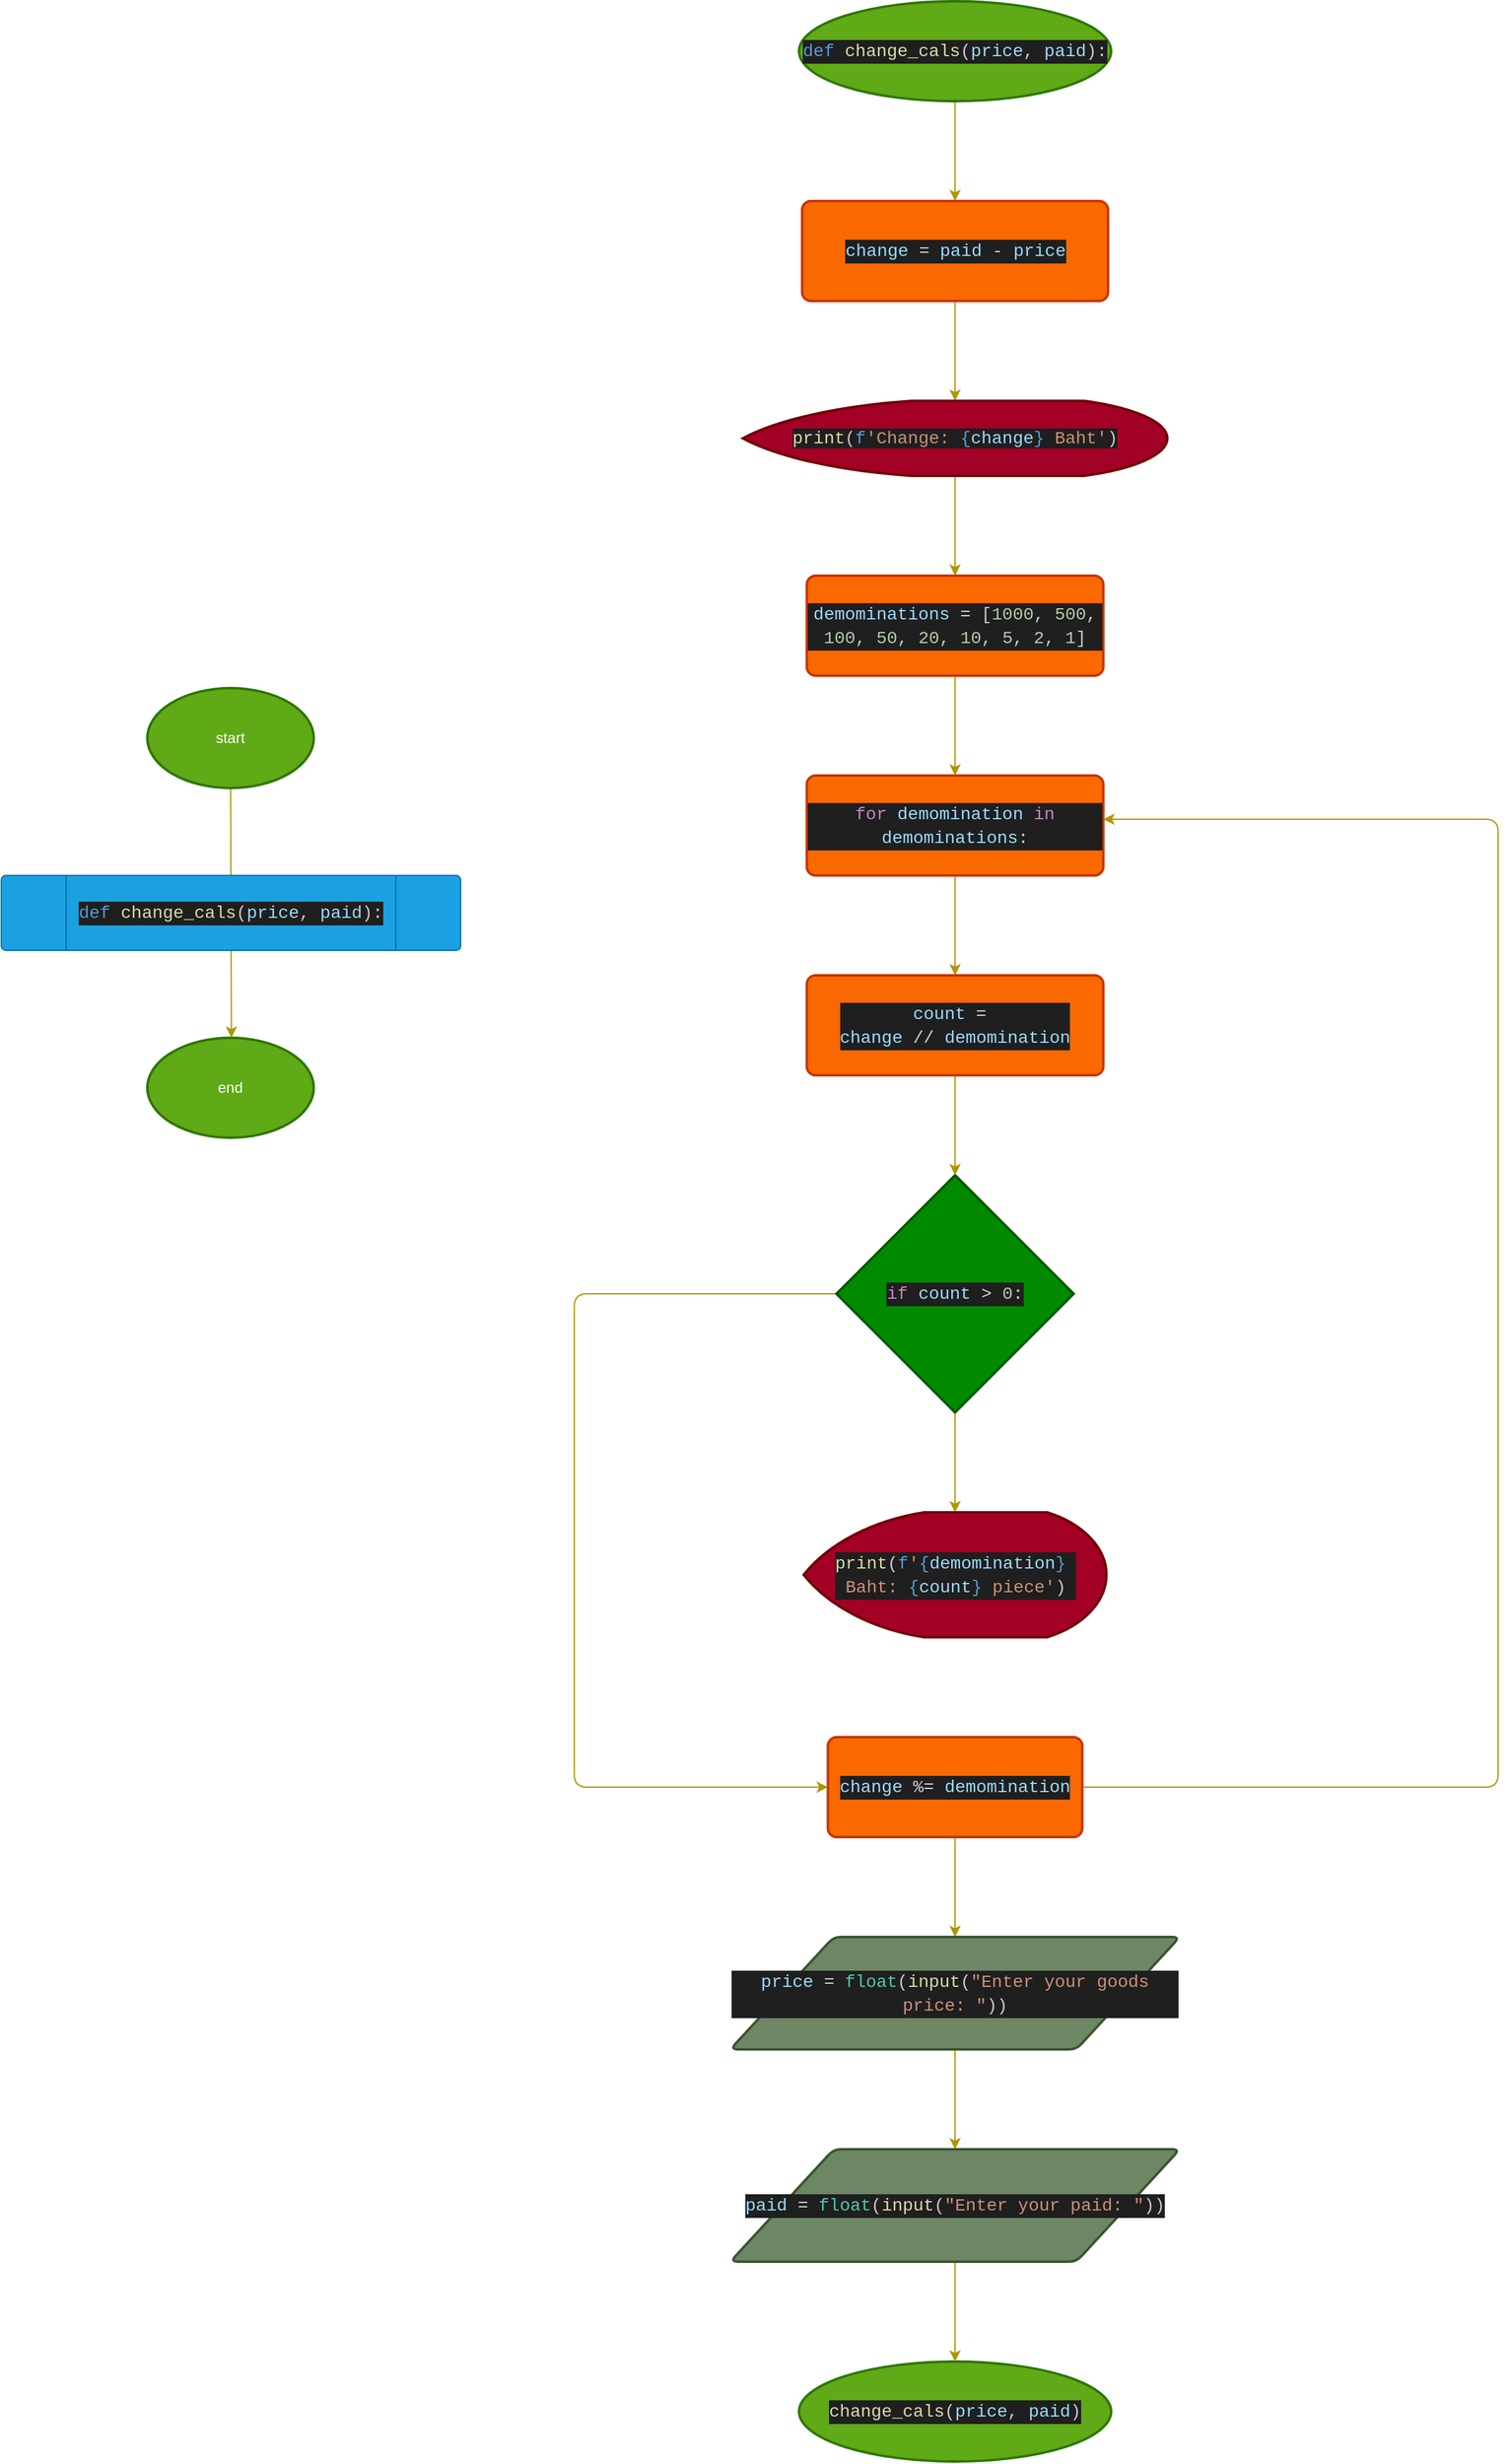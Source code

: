 <mxfile>
    <diagram id="967VG9Y2KLdyc3kbeUSN" name="Page-1">
        <mxGraphModel dx="1770" dy="1139" grid="1" gridSize="10" guides="1" tooltips="1" connect="1" arrows="1" fold="1" page="1" pageScale="1" pageWidth="850" pageHeight="1100" math="0" shadow="0">
            <root>
                <mxCell id="0"/>
                <mxCell id="1" parent="0"/>
                <mxCell id="12" value="" style="edgeStyle=none;html=1;fillColor=#e3c800;strokeColor=#B09500;" parent="1" source="2" target="10" edge="1">
                    <mxGeometry relative="1" as="geometry"/>
                </mxCell>
                <mxCell id="2" value="start" style="strokeWidth=2;html=1;shape=mxgraph.flowchart.start_1;whiteSpace=wrap;fillColor=#60a917;fontColor=#ffffff;strokeColor=#2D7600;" parent="1" vertex="1">
                    <mxGeometry x="358" y="590" width="133.33" height="80" as="geometry"/>
                </mxCell>
                <mxCell id="4" value="end" style="strokeWidth=2;html=1;shape=mxgraph.flowchart.start_1;whiteSpace=wrap;fillColor=#60a917;fontColor=#ffffff;strokeColor=#2D7600;" parent="1" vertex="1">
                    <mxGeometry x="358" y="870" width="133.33" height="80" as="geometry"/>
                </mxCell>
                <mxCell id="13" value="" style="edgeStyle=none;html=1;fillColor=#e3c800;strokeColor=#B09500;" parent="1" source="9" edge="1">
                    <mxGeometry relative="1" as="geometry">
                        <mxPoint x="425.357" y="870" as="targetPoint"/>
                    </mxGeometry>
                </mxCell>
                <mxCell id="9" value="" style="verticalLabelPosition=bottom;verticalAlign=top;html=1;shape=process;whiteSpace=wrap;rounded=1;size=0.14;arcSize=6;fillColor=#1ba1e2;fontColor=#ffffff;strokeColor=#006EAF;" parent="1" vertex="1">
                    <mxGeometry x="241" y="740" width="368" height="60" as="geometry"/>
                </mxCell>
                <mxCell id="10" value="&lt;div style=&quot;color: rgb(204, 204, 204); background-color: rgb(31, 31, 31); font-family: Consolas, &amp;quot;Courier New&amp;quot;, monospace; font-size: 14px; line-height: 19px;&quot;&gt;&lt;div&gt;&lt;span style=&quot;color: #569cd6;&quot;&gt;def&lt;/span&gt; &lt;span style=&quot;color: #dcdcaa;&quot;&gt;change_cals&lt;/span&gt;(&lt;span style=&quot;color: #9cdcfe;&quot;&gt;price&lt;/span&gt;, &lt;span style=&quot;color: #9cdcfe;&quot;&gt;paid&lt;/span&gt;):&lt;/div&gt;&lt;/div&gt;" style="text;html=1;align=center;verticalAlign=middle;whiteSpace=wrap;rounded=0;" parent="1" vertex="1">
                    <mxGeometry x="291" y="755" width="268" height="30" as="geometry"/>
                </mxCell>
                <mxCell id="31" value="" style="edgeStyle=none;html=1;fillColor=#e3c800;strokeColor=#B09500;" parent="1" source="15" target="16" edge="1">
                    <mxGeometry relative="1" as="geometry"/>
                </mxCell>
                <mxCell id="15" value="&lt;div style=&quot;color: rgb(204, 204, 204); background-color: rgb(31, 31, 31); font-family: Consolas, &amp;quot;Courier New&amp;quot;, monospace; font-size: 14px; line-height: 19px;&quot;&gt;&lt;div&gt;&lt;span style=&quot;color: #569cd6;&quot;&gt;def&lt;/span&gt; &lt;span style=&quot;color: #dcdcaa;&quot;&gt;change_cals&lt;/span&gt;(&lt;span style=&quot;color: #9cdcfe;&quot;&gt;price&lt;/span&gt;, &lt;span style=&quot;color: #9cdcfe;&quot;&gt;paid&lt;/span&gt;):&lt;/div&gt;&lt;/div&gt;" style="strokeWidth=2;html=1;shape=mxgraph.flowchart.start_1;whiteSpace=wrap;fillColor=#60a917;fontColor=#ffffff;strokeColor=#2D7600;" parent="1" vertex="1">
                    <mxGeometry x="880" y="40" width="250" height="80" as="geometry"/>
                </mxCell>
                <mxCell id="30" value="" style="edgeStyle=none;html=1;fillColor=#e3c800;strokeColor=#B09500;" parent="1" source="16" target="18" edge="1">
                    <mxGeometry relative="1" as="geometry"/>
                </mxCell>
                <mxCell id="16" value="&lt;div style=&quot;color: rgb(204, 204, 204); background-color: rgb(31, 31, 31); font-family: Consolas, &amp;quot;Courier New&amp;quot;, monospace; font-size: 14px; line-height: 19px;&quot;&gt;&lt;div&gt;&lt;span style=&quot;color: #9cdcfe;&quot;&gt;change&lt;/span&gt; &lt;span style=&quot;color: #d4d4d4;&quot;&gt;=&lt;/span&gt; &lt;span style=&quot;color: #9cdcfe;&quot;&gt;paid&lt;/span&gt; &lt;span style=&quot;color: #d4d4d4;&quot;&gt;-&lt;/span&gt; &lt;span style=&quot;color: #9cdcfe;&quot;&gt;price&lt;/span&gt;&lt;/div&gt;&lt;div&gt;&lt;/div&gt;&lt;/div&gt;" style="rounded=1;whiteSpace=wrap;html=1;absoluteArcSize=1;arcSize=14;strokeWidth=2;fillColor=#fa6800;fontColor=#000000;strokeColor=#C73500;" parent="1" vertex="1">
                    <mxGeometry x="882.5" y="200" width="245" height="80" as="geometry"/>
                </mxCell>
                <mxCell id="29" value="" style="edgeStyle=none;html=1;fillColor=#e3c800;strokeColor=#B09500;" parent="1" source="18" target="19" edge="1">
                    <mxGeometry relative="1" as="geometry"/>
                </mxCell>
                <mxCell id="18" value="&lt;span style=&quot;font-family: Consolas, &amp;quot;Courier New&amp;quot;, monospace; font-size: 14px; background-color: rgb(31, 31, 31); color: rgb(220, 220, 170);&quot;&gt;print&lt;/span&gt;&lt;span style=&quot;color: rgb(204, 204, 204); font-family: Consolas, &amp;quot;Courier New&amp;quot;, monospace; font-size: 14px; background-color: rgb(31, 31, 31);&quot;&gt;(&lt;/span&gt;&lt;span style=&quot;font-family: Consolas, &amp;quot;Courier New&amp;quot;, monospace; font-size: 14px; background-color: rgb(31, 31, 31); color: rgb(86, 156, 214);&quot;&gt;f&lt;/span&gt;&lt;span style=&quot;font-family: Consolas, &amp;quot;Courier New&amp;quot;, monospace; font-size: 14px; background-color: rgb(31, 31, 31); color: rgb(206, 145, 120);&quot;&gt;'Change:&amp;nbsp;&lt;/span&gt;&lt;span style=&quot;font-family: Consolas, &amp;quot;Courier New&amp;quot;, monospace; font-size: 14px; background-color: rgb(31, 31, 31); color: rgb(86, 156, 214);&quot;&gt;{&lt;/span&gt;&lt;span style=&quot;font-family: Consolas, &amp;quot;Courier New&amp;quot;, monospace; font-size: 14px; background-color: rgb(31, 31, 31); color: rgb(156, 220, 254);&quot;&gt;change&lt;/span&gt;&lt;span style=&quot;font-family: Consolas, &amp;quot;Courier New&amp;quot;, monospace; font-size: 14px; background-color: rgb(31, 31, 31); color: rgb(86, 156, 214);&quot;&gt;}&lt;/span&gt;&lt;span style=&quot;font-family: Consolas, &amp;quot;Courier New&amp;quot;, monospace; font-size: 14px; background-color: rgb(31, 31, 31); color: rgb(206, 145, 120);&quot;&gt;&amp;nbsp;Baht'&lt;/span&gt;&lt;span style=&quot;color: rgb(204, 204, 204); font-family: Consolas, &amp;quot;Courier New&amp;quot;, monospace; font-size: 14px; background-color: rgb(31, 31, 31);&quot;&gt;)&lt;/span&gt;" style="strokeWidth=2;html=1;shape=mxgraph.flowchart.display;whiteSpace=wrap;fillColor=#a20025;fontColor=#ffffff;strokeColor=#6F0000;" parent="1" vertex="1">
                    <mxGeometry x="835" y="360" width="340" height="60" as="geometry"/>
                </mxCell>
                <mxCell id="28" value="" style="edgeStyle=none;html=1;fillColor=#e3c800;strokeColor=#B09500;" parent="1" source="19" target="22" edge="1">
                    <mxGeometry relative="1" as="geometry"/>
                </mxCell>
                <mxCell id="19" value="&lt;div style=&quot;color: rgb(204, 204, 204); background-color: rgb(31, 31, 31); font-family: Consolas, &amp;quot;Courier New&amp;quot;, monospace; font-size: 14px; line-height: 19px;&quot;&gt;&lt;div&gt;&lt;div style=&quot;line-height: 19px;&quot;&gt;&lt;div&gt;&lt;span style=&quot;color: #9cdcfe;&quot;&gt;demominations&lt;/span&gt; &lt;span style=&quot;color: #d4d4d4;&quot;&gt;=&lt;/span&gt; [&lt;span style=&quot;color: #b5cea8;&quot;&gt;1000&lt;/span&gt;, &lt;span style=&quot;color: #b5cea8;&quot;&gt;500&lt;/span&gt;, &lt;span style=&quot;color: #b5cea8;&quot;&gt;100&lt;/span&gt;, &lt;span style=&quot;color: #b5cea8;&quot;&gt;50&lt;/span&gt;, &lt;span style=&quot;color: #b5cea8;&quot;&gt;20&lt;/span&gt;, &lt;span style=&quot;color: #b5cea8;&quot;&gt;10&lt;/span&gt;, &lt;span style=&quot;color: #b5cea8;&quot;&gt;5&lt;/span&gt;, &lt;span style=&quot;color: #b5cea8;&quot;&gt;2&lt;/span&gt;, &lt;span style=&quot;color: #b5cea8;&quot;&gt;1&lt;/span&gt;]&lt;/div&gt;&lt;/div&gt;&lt;/div&gt;&lt;div&gt;&lt;/div&gt;&lt;/div&gt;" style="rounded=1;whiteSpace=wrap;html=1;absoluteArcSize=1;arcSize=14;strokeWidth=2;fillColor=#fa6800;fontColor=#000000;strokeColor=#C73500;" parent="1" vertex="1">
                    <mxGeometry x="886.25" y="500" width="237.5" height="80" as="geometry"/>
                </mxCell>
                <mxCell id="37" value="" style="edgeStyle=none;html=1;fillColor=#e3c800;strokeColor=#B09500;" parent="1" source="22" target="24" edge="1">
                    <mxGeometry relative="1" as="geometry"/>
                </mxCell>
                <mxCell id="22" value="&lt;div style=&quot;color: rgb(204, 204, 204); background-color: rgb(31, 31, 31); font-family: Consolas, &amp;quot;Courier New&amp;quot;, monospace; font-size: 14px; line-height: 19px;&quot;&gt;&lt;div&gt;&lt;div style=&quot;line-height: 19px;&quot;&gt;&lt;div style=&quot;line-height: 19px;&quot;&gt;&lt;div&gt;&lt;span style=&quot;color: #c586c0;&quot;&gt;for&lt;/span&gt; &lt;span style=&quot;color: #9cdcfe;&quot;&gt;demomination&lt;/span&gt; &lt;span style=&quot;color: #c586c0;&quot;&gt;in&lt;/span&gt; &lt;span style=&quot;color: #9cdcfe;&quot;&gt;demominations&lt;/span&gt;:&lt;/div&gt;&lt;div&gt;&lt;/div&gt;&lt;/div&gt;&lt;/div&gt;&lt;/div&gt;&lt;div&gt;&lt;/div&gt;&lt;/div&gt;" style="rounded=1;whiteSpace=wrap;html=1;absoluteArcSize=1;arcSize=14;strokeWidth=2;fillColor=#fa6800;fontColor=#000000;strokeColor=#C73500;" parent="1" vertex="1">
                    <mxGeometry x="886.25" y="660" width="237.5" height="80" as="geometry"/>
                </mxCell>
                <mxCell id="35" value="" style="edgeStyle=none;html=1;fillColor=#e3c800;strokeColor=#B09500;" parent="1" source="23" target="33" edge="1">
                    <mxGeometry relative="1" as="geometry"/>
                </mxCell>
                <mxCell id="36" style="edgeStyle=none;html=1;exitX=0;exitY=0.5;exitDx=0;exitDy=0;exitPerimeter=0;entryX=0;entryY=0.5;entryDx=0;entryDy=0;fillColor=#e3c800;strokeColor=#B09500;" parent="1" source="23" target="34" edge="1">
                    <mxGeometry relative="1" as="geometry">
                        <Array as="points">
                            <mxPoint x="700" y="1075"/>
                            <mxPoint x="700" y="1470"/>
                        </Array>
                    </mxGeometry>
                </mxCell>
                <mxCell id="23" value="&lt;div style=&quot;color: rgb(204, 204, 204); background-color: rgb(31, 31, 31); font-family: Consolas, &amp;quot;Courier New&amp;quot;, monospace; font-size: 14px; line-height: 19px;&quot;&gt;&lt;div style=&quot;line-height: 19px;&quot;&gt;&lt;span style=&quot;color: #c586c0;&quot;&gt;if&lt;/span&gt; &lt;span style=&quot;color: #9cdcfe;&quot;&gt;count&lt;/span&gt; &lt;span style=&quot;color: #d4d4d4;&quot;&gt;&amp;gt;&lt;/span&gt; &lt;span style=&quot;color: #b5cea8;&quot;&gt;0&lt;/span&gt;:&lt;/div&gt;&lt;/div&gt;" style="strokeWidth=2;html=1;shape=mxgraph.flowchart.decision;whiteSpace=wrap;fillColor=#008a00;fontColor=#ffffff;strokeColor=#005700;" parent="1" vertex="1">
                    <mxGeometry x="910" y="980" width="190" height="190" as="geometry"/>
                </mxCell>
                <mxCell id="38" value="" style="edgeStyle=none;html=1;fillColor=#e3c800;strokeColor=#B09500;" parent="1" source="24" target="23" edge="1">
                    <mxGeometry relative="1" as="geometry"/>
                </mxCell>
                <mxCell id="24" value="&lt;div style=&quot;color: rgb(204, 204, 204); background-color: rgb(31, 31, 31); font-family: Consolas, &amp;quot;Courier New&amp;quot;, monospace; font-size: 14px; line-height: 19px;&quot;&gt;&lt;div&gt;&lt;div style=&quot;line-height: 19px;&quot;&gt;&lt;div style=&quot;line-height: 19px;&quot;&gt;&lt;div&gt;&lt;div style=&quot;line-height: 19px;&quot;&gt;&lt;div&gt;&lt;span style=&quot;color: rgb(156, 220, 254);&quot;&gt;count&lt;/span&gt; &lt;span style=&quot;color: rgb(212, 212, 212);&quot;&gt;=&lt;/span&gt;&amp;nbsp;&lt;/div&gt;&lt;div&gt;&lt;span style=&quot;color: rgb(156, 220, 254);&quot;&gt;change&lt;/span&gt; &lt;span style=&quot;color: rgb(212, 212, 212);&quot;&gt;//&lt;/span&gt; &lt;span style=&quot;color: rgb(156, 220, 254);&quot;&gt;demomination&lt;/span&gt;&lt;br&gt;&lt;/div&gt;&lt;div&gt;&lt;/div&gt;&lt;/div&gt;&lt;/div&gt;&lt;div&gt;&lt;/div&gt;&lt;/div&gt;&lt;/div&gt;&lt;/div&gt;&lt;div&gt;&lt;/div&gt;&lt;/div&gt;" style="rounded=1;whiteSpace=wrap;html=1;absoluteArcSize=1;arcSize=14;strokeWidth=2;fillColor=#fa6800;fontColor=#000000;strokeColor=#C73500;" parent="1" vertex="1">
                    <mxGeometry x="886.25" y="820" width="237.5" height="80" as="geometry"/>
                </mxCell>
                <mxCell id="33" value="&lt;div style=&quot;color: rgb(204, 204, 204); background-color: rgb(31, 31, 31); font-family: Consolas, &amp;quot;Courier New&amp;quot;, monospace; font-size: 14px; line-height: 19px;&quot;&gt;&lt;span style=&quot;color: #dcdcaa;&quot;&gt;print&lt;/span&gt;(&lt;span style=&quot;color: #569cd6;&quot;&gt;f&lt;/span&gt;&lt;span style=&quot;color: #ce9178;&quot;&gt;'&lt;/span&gt;&lt;span style=&quot;color: #569cd6;&quot;&gt;{&lt;/span&gt;&lt;span style=&quot;color: #9cdcfe;&quot;&gt;demomination&lt;/span&gt;&lt;span style=&quot;color: #569cd6;&quot;&gt;}&lt;/span&gt;&lt;span style=&quot;color: #ce9178;&quot;&gt;&amp;nbsp;&lt;/span&gt;&lt;/div&gt;&lt;div style=&quot;color: rgb(204, 204, 204); background-color: rgb(31, 31, 31); font-family: Consolas, &amp;quot;Courier New&amp;quot;, monospace; font-size: 14px; line-height: 19px;&quot;&gt;&lt;span style=&quot;color: #ce9178;&quot;&gt;Baht: &lt;/span&gt;&lt;span style=&quot;color: #569cd6;&quot;&gt;{&lt;/span&gt;&lt;span style=&quot;color: #9cdcfe;&quot;&gt;count&lt;/span&gt;&lt;span style=&quot;color: #569cd6;&quot;&gt;}&lt;/span&gt;&lt;span style=&quot;color: #ce9178;&quot;&gt; piece'&lt;/span&gt;)&lt;/div&gt;" style="strokeWidth=2;html=1;shape=mxgraph.flowchart.display;whiteSpace=wrap;fillColor=#a20025;fontColor=#ffffff;strokeColor=#6F0000;" parent="1" vertex="1">
                    <mxGeometry x="883.75" y="1250" width="242.5" height="100" as="geometry"/>
                </mxCell>
                <mxCell id="51" value="" style="edgeStyle=none;html=1;fillColor=#e3c800;strokeColor=#B09500;" parent="1" source="34" target="47" edge="1">
                    <mxGeometry relative="1" as="geometry"/>
                </mxCell>
                <mxCell id="54" style="edgeStyle=none;html=1;exitX=1;exitY=0.5;exitDx=0;exitDy=0;entryX=1;entryY=0.437;entryDx=0;entryDy=0;entryPerimeter=0;fillColor=#e3c800;strokeColor=#B09500;" parent="1" source="34" target="22" edge="1">
                    <mxGeometry relative="1" as="geometry">
                        <Array as="points">
                            <mxPoint x="1440" y="1470"/>
                            <mxPoint x="1440" y="695"/>
                        </Array>
                    </mxGeometry>
                </mxCell>
                <mxCell id="34" value="&lt;div style=&quot;color: rgb(204, 204, 204); background-color: rgb(31, 31, 31); font-family: Consolas, &amp;quot;Courier New&amp;quot;, monospace; font-size: 14px; line-height: 19px;&quot;&gt;&lt;div&gt;&lt;div style=&quot;line-height: 19px;&quot;&gt;&lt;div style=&quot;line-height: 19px;&quot;&gt;&lt;div&gt;&lt;div style=&quot;line-height: 19px;&quot;&gt;&lt;div&gt;&lt;div style=&quot;line-height: 19px;&quot;&gt;&lt;div&gt;&lt;span style=&quot;color: #9cdcfe;&quot;&gt;change&lt;/span&gt; &lt;span style=&quot;color: #d4d4d4;&quot;&gt;%=&lt;/span&gt; &lt;span style=&quot;color: #9cdcfe;&quot;&gt;demomination&lt;/span&gt;&lt;/div&gt;&lt;/div&gt;&lt;/div&gt;&lt;div&gt;&lt;/div&gt;&lt;/div&gt;&lt;/div&gt;&lt;div&gt;&lt;/div&gt;&lt;/div&gt;&lt;/div&gt;&lt;/div&gt;&lt;div&gt;&lt;/div&gt;&lt;/div&gt;" style="rounded=1;whiteSpace=wrap;html=1;absoluteArcSize=1;arcSize=14;strokeWidth=2;fillColor=#fa6800;fontColor=#000000;strokeColor=#C73500;" parent="1" vertex="1">
                    <mxGeometry x="903.13" y="1430" width="203.75" height="80" as="geometry"/>
                </mxCell>
                <mxCell id="45" value="&lt;div style=&quot;color: rgb(204, 204, 204); background-color: rgb(31, 31, 31); font-family: Consolas, &amp;quot;Courier New&amp;quot;, monospace; font-size: 14px; line-height: 19px;&quot;&gt;&lt;div style=&quot;line-height: 19px;&quot;&gt;&lt;span style=&quot;color: #dcdcaa;&quot;&gt;change_cals&lt;/span&gt;(&lt;span style=&quot;color: #9cdcfe;&quot;&gt;price&lt;/span&gt;, &lt;span style=&quot;color: #9cdcfe;&quot;&gt;paid&lt;/span&gt;)&lt;/div&gt;&lt;/div&gt;" style="strokeWidth=2;html=1;shape=mxgraph.flowchart.start_1;whiteSpace=wrap;fillColor=#60a917;fontColor=#ffffff;strokeColor=#2D7600;" parent="1" vertex="1">
                    <mxGeometry x="880.01" y="1930" width="250" height="80" as="geometry"/>
                </mxCell>
                <mxCell id="50" value="" style="edgeStyle=none;html=1;fillColor=#e3c800;strokeColor=#B09500;" parent="1" source="47" target="48" edge="1">
                    <mxGeometry relative="1" as="geometry"/>
                </mxCell>
                <mxCell id="47" value="&lt;div style=&quot;color: rgb(204, 204, 204); background-color: rgb(31, 31, 31); font-family: Consolas, &amp;quot;Courier New&amp;quot;, monospace; font-size: 14px; line-height: 19px;&quot;&gt;&lt;div&gt;&lt;span style=&quot;color: #9cdcfe;&quot;&gt;price&lt;/span&gt; &lt;span style=&quot;color: #d4d4d4;&quot;&gt;=&lt;/span&gt; &lt;span style=&quot;color: #4ec9b0;&quot;&gt;float&lt;/span&gt;(&lt;span style=&quot;color: #dcdcaa;&quot;&gt;input&lt;/span&gt;(&lt;span style=&quot;color: #ce9178;&quot;&gt;&quot;Enter your goods price: &quot;&lt;/span&gt;))&lt;/div&gt;&lt;div&gt;&lt;span style=&quot;color: #9cdcfe;&quot;&gt;&lt;/span&gt;&lt;/div&gt;&lt;/div&gt;" style="shape=parallelogram;html=1;strokeWidth=2;perimeter=parallelogramPerimeter;whiteSpace=wrap;rounded=1;arcSize=12;size=0.23;fillColor=#6d8764;strokeColor=#3A5431;fontColor=#ffffff;" parent="1" vertex="1">
                    <mxGeometry x="825.01" y="1590" width="360" height="90" as="geometry"/>
                </mxCell>
                <mxCell id="49" value="" style="edgeStyle=none;html=1;fillColor=#e3c800;strokeColor=#B09500;" parent="1" source="48" target="45" edge="1">
                    <mxGeometry relative="1" as="geometry"/>
                </mxCell>
                <mxCell id="48" value="&lt;div style=&quot;color: rgb(204, 204, 204); background-color: rgb(31, 31, 31); font-family: Consolas, &amp;quot;Courier New&amp;quot;, monospace; font-size: 14px; line-height: 19px;&quot;&gt;&lt;div&gt;&lt;div style=&quot;line-height: 19px;&quot;&gt;&lt;div&gt;&lt;span style=&quot;color: #9cdcfe;&quot;&gt;paid&lt;/span&gt; &lt;span style=&quot;color: #d4d4d4;&quot;&gt;=&lt;/span&gt; &lt;span style=&quot;color: #4ec9b0;&quot;&gt;float&lt;/span&gt;(&lt;span style=&quot;color: #dcdcaa;&quot;&gt;input&lt;/span&gt;(&lt;span style=&quot;color: #ce9178;&quot;&gt;&quot;Enter your paid: &quot;&lt;/span&gt;))&lt;/div&gt;&lt;/div&gt;&lt;/div&gt;&lt;div&gt;&lt;span style=&quot;color: #9cdcfe;&quot;&gt;&lt;/span&gt;&lt;/div&gt;&lt;/div&gt;" style="shape=parallelogram;html=1;strokeWidth=2;perimeter=parallelogramPerimeter;whiteSpace=wrap;rounded=1;arcSize=12;size=0.23;fillColor=#6d8764;strokeColor=#3A5431;fontColor=#ffffff;" parent="1" vertex="1">
                    <mxGeometry x="825.01" y="1760" width="360" height="90" as="geometry"/>
                </mxCell>
            </root>
        </mxGraphModel>
    </diagram>
</mxfile>